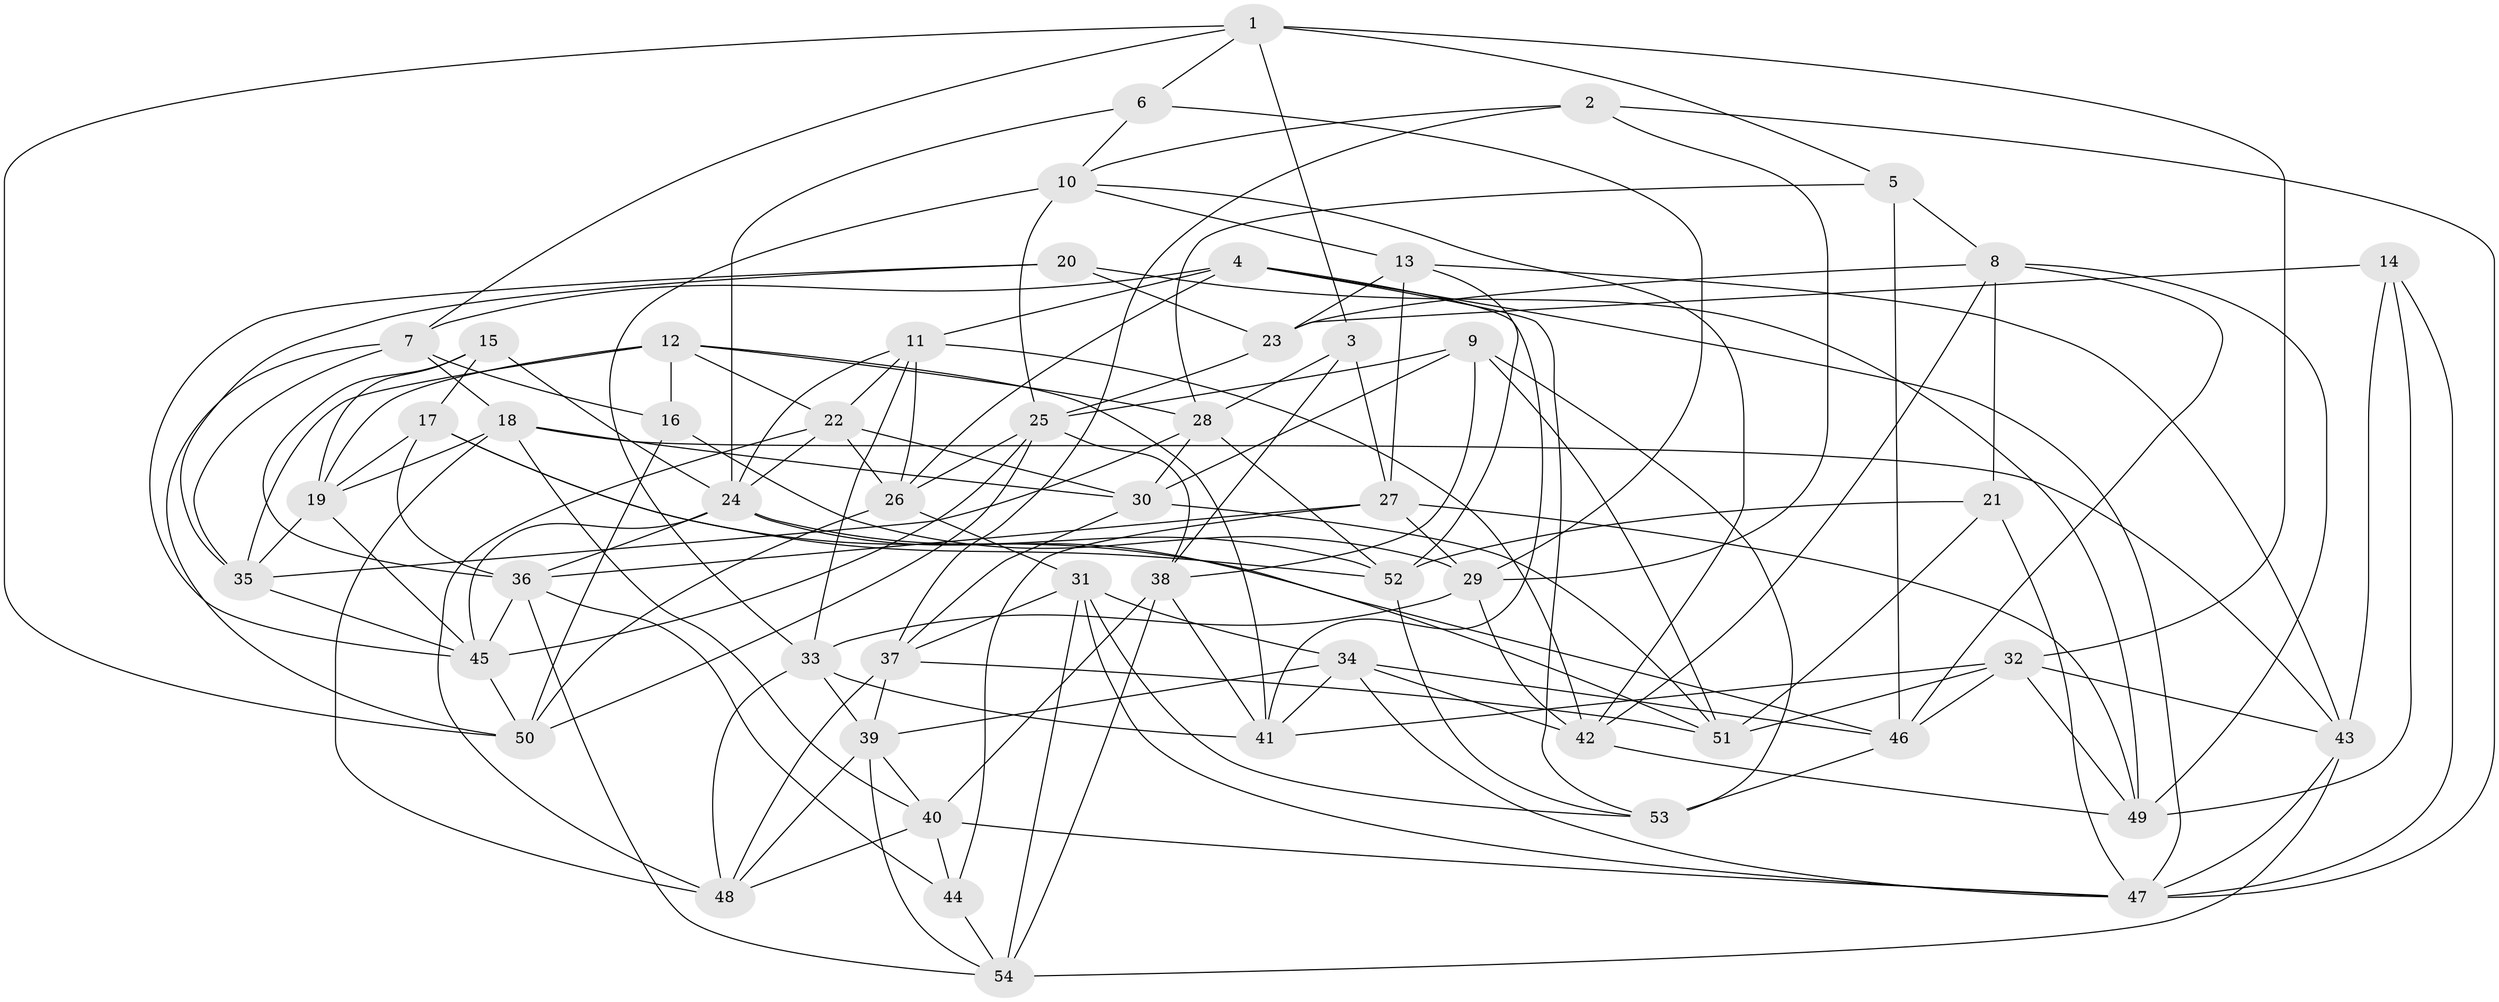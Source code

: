 // original degree distribution, {4: 1.0}
// Generated by graph-tools (version 1.1) at 2025/50/03/09/25 03:50:50]
// undirected, 54 vertices, 153 edges
graph export_dot {
graph [start="1"]
  node [color=gray90,style=filled];
  1;
  2;
  3;
  4;
  5;
  6;
  7;
  8;
  9;
  10;
  11;
  12;
  13;
  14;
  15;
  16;
  17;
  18;
  19;
  20;
  21;
  22;
  23;
  24;
  25;
  26;
  27;
  28;
  29;
  30;
  31;
  32;
  33;
  34;
  35;
  36;
  37;
  38;
  39;
  40;
  41;
  42;
  43;
  44;
  45;
  46;
  47;
  48;
  49;
  50;
  51;
  52;
  53;
  54;
  1 -- 3 [weight=1.0];
  1 -- 5 [weight=1.0];
  1 -- 6 [weight=1.0];
  1 -- 7 [weight=1.0];
  1 -- 32 [weight=1.0];
  1 -- 50 [weight=1.0];
  2 -- 10 [weight=1.0];
  2 -- 29 [weight=1.0];
  2 -- 37 [weight=1.0];
  2 -- 47 [weight=1.0];
  3 -- 27 [weight=1.0];
  3 -- 28 [weight=1.0];
  3 -- 38 [weight=1.0];
  4 -- 7 [weight=1.0];
  4 -- 11 [weight=1.0];
  4 -- 26 [weight=1.0];
  4 -- 41 [weight=1.0];
  4 -- 47 [weight=1.0];
  4 -- 53 [weight=1.0];
  5 -- 8 [weight=1.0];
  5 -- 28 [weight=1.0];
  5 -- 46 [weight=1.0];
  6 -- 10 [weight=1.0];
  6 -- 24 [weight=1.0];
  6 -- 29 [weight=1.0];
  7 -- 16 [weight=1.0];
  7 -- 18 [weight=1.0];
  7 -- 35 [weight=1.0];
  7 -- 50 [weight=1.0];
  8 -- 21 [weight=1.0];
  8 -- 23 [weight=1.0];
  8 -- 42 [weight=1.0];
  8 -- 46 [weight=1.0];
  8 -- 49 [weight=1.0];
  9 -- 25 [weight=1.0];
  9 -- 30 [weight=1.0];
  9 -- 38 [weight=1.0];
  9 -- 51 [weight=1.0];
  9 -- 53 [weight=2.0];
  10 -- 13 [weight=1.0];
  10 -- 25 [weight=1.0];
  10 -- 33 [weight=1.0];
  10 -- 42 [weight=1.0];
  11 -- 22 [weight=1.0];
  11 -- 24 [weight=1.0];
  11 -- 26 [weight=1.0];
  11 -- 33 [weight=1.0];
  11 -- 42 [weight=1.0];
  12 -- 16 [weight=1.0];
  12 -- 19 [weight=1.0];
  12 -- 22 [weight=1.0];
  12 -- 28 [weight=1.0];
  12 -- 35 [weight=1.0];
  12 -- 41 [weight=1.0];
  13 -- 23 [weight=2.0];
  13 -- 27 [weight=1.0];
  13 -- 43 [weight=1.0];
  13 -- 52 [weight=1.0];
  14 -- 23 [weight=1.0];
  14 -- 43 [weight=1.0];
  14 -- 47 [weight=1.0];
  14 -- 49 [weight=1.0];
  15 -- 17 [weight=1.0];
  15 -- 19 [weight=1.0];
  15 -- 24 [weight=1.0];
  15 -- 36 [weight=1.0];
  16 -- 29 [weight=1.0];
  16 -- 50 [weight=1.0];
  17 -- 19 [weight=1.0];
  17 -- 36 [weight=2.0];
  17 -- 46 [weight=1.0];
  17 -- 52 [weight=1.0];
  18 -- 19 [weight=1.0];
  18 -- 30 [weight=1.0];
  18 -- 40 [weight=1.0];
  18 -- 43 [weight=1.0];
  18 -- 48 [weight=1.0];
  19 -- 35 [weight=1.0];
  19 -- 45 [weight=1.0];
  20 -- 23 [weight=1.0];
  20 -- 35 [weight=1.0];
  20 -- 45 [weight=1.0];
  20 -- 49 [weight=1.0];
  21 -- 47 [weight=1.0];
  21 -- 51 [weight=1.0];
  21 -- 52 [weight=1.0];
  22 -- 24 [weight=1.0];
  22 -- 26 [weight=1.0];
  22 -- 30 [weight=1.0];
  22 -- 48 [weight=1.0];
  23 -- 25 [weight=1.0];
  24 -- 36 [weight=1.0];
  24 -- 45 [weight=1.0];
  24 -- 51 [weight=1.0];
  24 -- 52 [weight=1.0];
  25 -- 26 [weight=1.0];
  25 -- 38 [weight=1.0];
  25 -- 45 [weight=2.0];
  25 -- 50 [weight=1.0];
  26 -- 31 [weight=1.0];
  26 -- 50 [weight=1.0];
  27 -- 29 [weight=1.0];
  27 -- 36 [weight=1.0];
  27 -- 44 [weight=1.0];
  27 -- 49 [weight=1.0];
  28 -- 30 [weight=1.0];
  28 -- 35 [weight=1.0];
  28 -- 52 [weight=1.0];
  29 -- 33 [weight=1.0];
  29 -- 42 [weight=1.0];
  30 -- 37 [weight=1.0];
  30 -- 51 [weight=1.0];
  31 -- 34 [weight=1.0];
  31 -- 37 [weight=1.0];
  31 -- 47 [weight=1.0];
  31 -- 53 [weight=1.0];
  31 -- 54 [weight=1.0];
  32 -- 41 [weight=1.0];
  32 -- 43 [weight=1.0];
  32 -- 46 [weight=1.0];
  32 -- 49 [weight=1.0];
  32 -- 51 [weight=1.0];
  33 -- 39 [weight=1.0];
  33 -- 41 [weight=1.0];
  33 -- 48 [weight=1.0];
  34 -- 39 [weight=1.0];
  34 -- 41 [weight=1.0];
  34 -- 42 [weight=1.0];
  34 -- 46 [weight=1.0];
  34 -- 47 [weight=1.0];
  35 -- 45 [weight=1.0];
  36 -- 44 [weight=1.0];
  36 -- 45 [weight=1.0];
  36 -- 54 [weight=1.0];
  37 -- 39 [weight=1.0];
  37 -- 48 [weight=1.0];
  37 -- 51 [weight=1.0];
  38 -- 40 [weight=1.0];
  38 -- 41 [weight=1.0];
  38 -- 54 [weight=1.0];
  39 -- 40 [weight=1.0];
  39 -- 48 [weight=1.0];
  39 -- 54 [weight=1.0];
  40 -- 44 [weight=1.0];
  40 -- 47 [weight=1.0];
  40 -- 48 [weight=1.0];
  42 -- 49 [weight=1.0];
  43 -- 47 [weight=1.0];
  43 -- 54 [weight=1.0];
  44 -- 54 [weight=1.0];
  45 -- 50 [weight=1.0];
  46 -- 53 [weight=1.0];
  52 -- 53 [weight=1.0];
}
